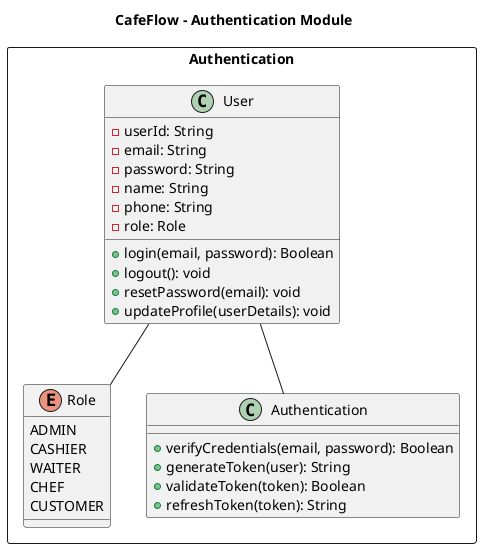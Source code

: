 @startuml authentication.puml
title CafeFlow - Authentication Module

package "Authentication" <<Rectangle>> {
  class User {
    -userId: String
    -email: String
    -password: String
    -name: String
    -phone: String
    -role: Role
    +login(email, password): Boolean
    +logout(): void
    +resetPassword(email): void
    +updateProfile(userDetails): void
  }

  enum Role {
    ADMIN
    CASHIER
    WAITER
    CHEF
    CUSTOMER
  }

  class Authentication {
    +verifyCredentials(email, password): Boolean
    +generateToken(user): String
    +validateToken(token): Boolean
    +refreshToken(token): String
  }

  User -- Role
  User -- Authentication
}
@enduml
